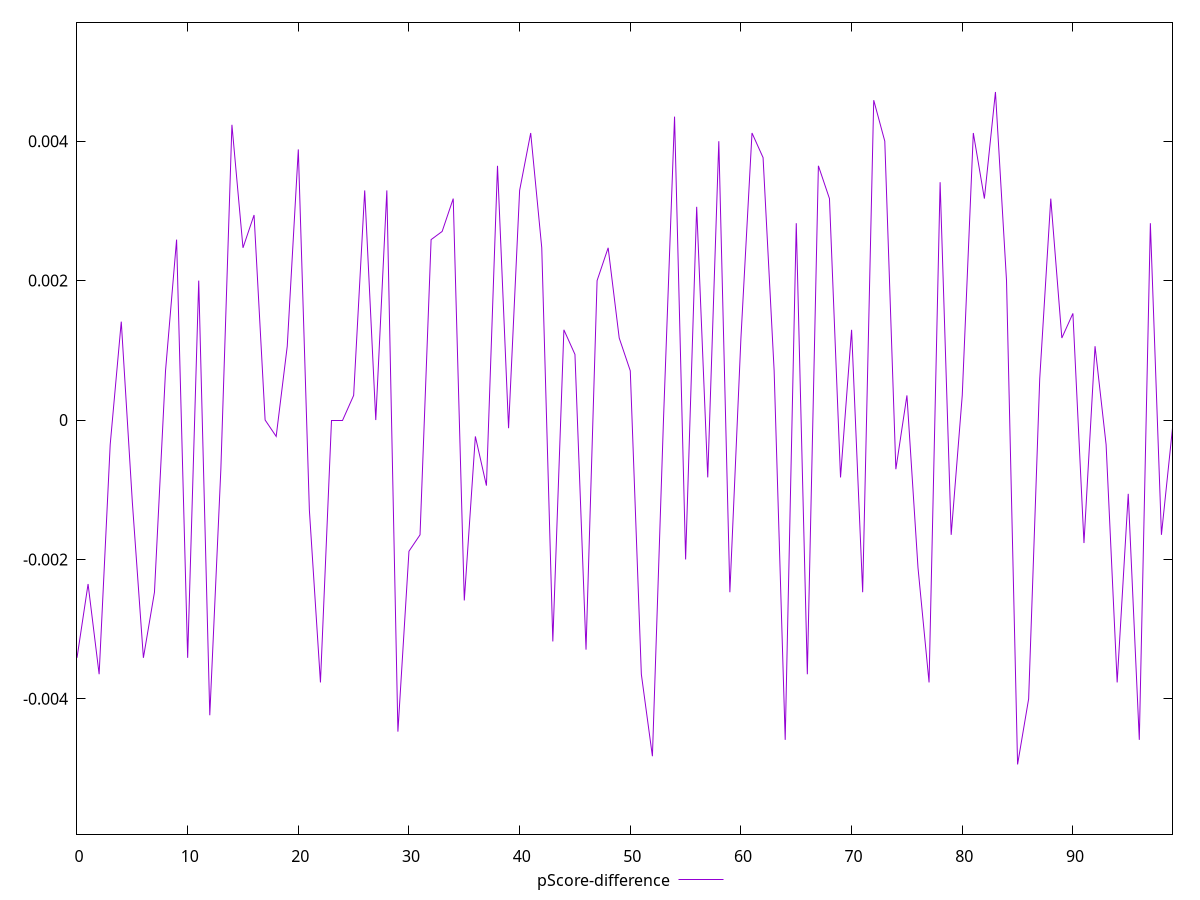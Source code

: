 reset

$pScoreDifference <<EOF
0 -0.0034117647058823364
1 -0.002352941176470613
2 -0.003647058823529392
3 -0.0003529411764705559
4 0.0014117647058823346
5 -0.0011764705882352788
6 -0.003411764705882392
7 -0.002470588235294169
8 0.0007058823529411673
9 0.0025882352941176134
10 -0.0034117647058823364
11 0.0020000000000000018
12 -0.004235294117647059
13 -0.0007058823529411673
14 0.004235294117647059
15 0.002470588235294169
16 0.002941176470588225
17 0
18 -0.00023529411764711128
19 0.0010588235294117232
20 0.003882352941176448
21 -0.001294117647058779
22 -0.0037647058823528923
23 0
24 -5.551115123125783e-17
25 0.0003529411764706114
26 0.0032941176470588363
27 5.551115123125783e-17
28 0.0032941176470588363
29 -0.004470588235294171
30 -0.0018823529411765016
31 -0.0016470588235294459
32 0.0025882352941176134
33 0.002705882352941169
34 0.0031764705882352806
35 -0.002588235294117669
36 -0.00023529411764705577
37 -0.0009411764705882786
38 0.003647058823529392
39 -0.00011764705882355564
40 0.0032941176470588363
41 0.004117647058823504
42 0.002470588235294058
43 -0.0031764705882352806
44 0.0012941176470588345
45 0.0009411764705882231
46 -0.003294117647058864
47 0.0020000000000000018
48 0.0024705882352941133
49 0.0011764705882352788
50 0.0007058823529411673
51 -0.003647058823529392
52 -0.0048235294117647265
53 -5.551115123125783e-17
54 0.004352941176470615
55 -0.0020000000000000573
56 0.003058823529411725
57 -0.0008235294117647229
58 0.003999999999999948
59 -0.002470588235294169
60 0.0011764705882352788
61 0.004117647058823504
62 0.003764705882352948
63 0.0007058823529411673
64 -0.004588235294117671
65 0.002823529411764669
66 -0.003647058823529392
67 0.0036470588235294477
68 0.0031764705882352806
69 -0.0008235294117646674
70 0.0012941176470588345
71 -0.0024705882352941133
72 0.004588235294117615
73 0.0040000000000000036
74 -0.0007058823529411673
75 0.0003529411764706114
76 -0.002117647058823502
77 -0.003764705882352948
78 0.0034117647058823364
79 -0.0016470588235294459
80 0.0003529411764706114
81 0.004117647058823504
82 0.003176470588235336
83 0.004705882352941171
84 0.0020000000000000018
85 -0.004941176470588282
86 -0.004000000000000059
87 0.0005882352941176117
88 0.0031764705882352806
89 0.0011764705882353343
90 0.0015294117647058902
91 -0.001764705882352946
92 0.0010588235294117232
93 -0.0003529411764706114
94 -0.003764705882352948
95 -0.0010588235294118342
96 -0.004588235294117615
97 0.0028235294117647247
98 -0.0016470588235293904
99 -0.00011764705882350013
EOF

set key outside below
set xrange [0:99]
set yrange [-0.005941176470588282:0.005705882352941171]
set trange [-0.005941176470588282:0.005705882352941171]
set terminal svg size 640, 500 enhanced background rgb 'white'
set output "report_00015_2021-02-09T16-11-33.973Z/uses-rel-preload/samples/pages+cached/pScore-difference/values.svg"

plot $pScoreDifference title "pScore-difference" with line

reset

